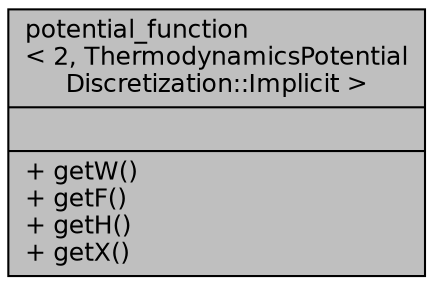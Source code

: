 digraph "potential_function&lt; 2, ThermodynamicsPotentialDiscretization::Implicit &gt;"
{
  bgcolor="transparent";
  edge [fontname="Helvetica",fontsize="12",labelfontname="Helvetica",labelfontsize="12"];
  node [fontname="Helvetica",fontsize="12",shape=record];
  Node1 [label="{potential_function\l\< 2, ThermodynamicsPotential\lDiscretization::Implicit \>\n||+ getW()\l+ getF()\l+ getH()\l+ getX()\l}",height=0.2,width=0.4,color="black", fillcolor="grey75", style="filled", fontcolor="black"];
}
